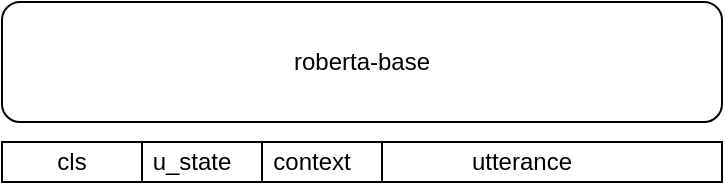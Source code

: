 <mxfile version="14.8.6" type="github"><diagram id="oZqhxKkkHtywBxYZd5-B" name="Page-1"><mxGraphModel dx="1426" dy="712" grid="1" gridSize="10" guides="1" tooltips="1" connect="1" arrows="1" fold="1" page="1" pageScale="1" pageWidth="827" pageHeight="1169" math="0" shadow="0"><root><mxCell id="0"/><mxCell id="1" parent="0"/><mxCell id="IYCMZProU-8qKxWDsR3R-1" value="roberta-base" style="rounded=1;whiteSpace=wrap;html=1;" vertex="1" parent="1"><mxGeometry x="280" y="270" width="360" height="60" as="geometry"/></mxCell><mxCell id="IYCMZProU-8qKxWDsR3R-2" value="utterance" style="rounded=0;whiteSpace=wrap;html=1;" vertex="1" parent="1"><mxGeometry x="440" y="340" width="200" height="20" as="geometry"/></mxCell><mxCell id="IYCMZProU-8qKxWDsR3R-4" value="context" style="rounded=0;whiteSpace=wrap;html=1;" vertex="1" parent="1"><mxGeometry x="400" y="340" width="70" height="20" as="geometry"/></mxCell><mxCell id="IYCMZProU-8qKxWDsR3R-5" value="u_state" style="rounded=0;whiteSpace=wrap;html=1;" vertex="1" parent="1"><mxGeometry x="340" y="340" width="70" height="20" as="geometry"/></mxCell><mxCell id="IYCMZProU-8qKxWDsR3R-6" value="cls" style="rounded=0;whiteSpace=wrap;html=1;" vertex="1" parent="1"><mxGeometry x="280" y="340" width="70" height="20" as="geometry"/></mxCell></root></mxGraphModel></diagram></mxfile>